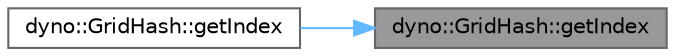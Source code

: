 digraph "dyno::GridHash::getIndex"
{
 // LATEX_PDF_SIZE
  bgcolor="transparent";
  edge [fontname=Helvetica,fontsize=10,labelfontname=Helvetica,labelfontsize=10];
  node [fontname=Helvetica,fontsize=10,shape=box,height=0.2,width=0.4];
  rankdir="RL";
  Node1 [id="Node000001",label="dyno::GridHash::getIndex",height=0.2,width=0.4,color="gray40", fillcolor="grey60", style="filled", fontcolor="black",tooltip=" "];
  Node1 -> Node2 [id="edge1_Node000001_Node000002",dir="back",color="steelblue1",style="solid",tooltip=" "];
  Node2 [id="Node000002",label="dyno::GridHash::getIndex",height=0.2,width=0.4,color="grey40", fillcolor="white", style="filled",URL="$classdyno_1_1_grid_hash.html#ab06d47b562333fe2b479b2e5a579e8dd",tooltip=" "];
}
